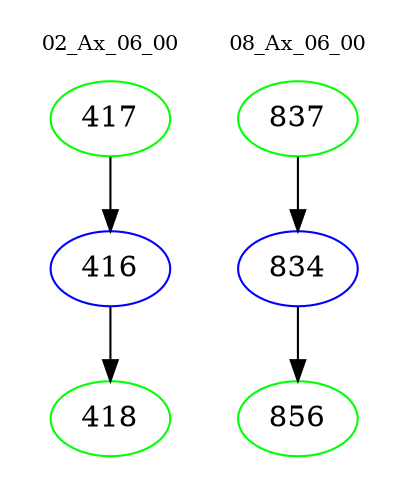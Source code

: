 digraph{
subgraph cluster_0 {
color = white
label = "02_Ax_06_00";
fontsize=10;
T0_417 [label="417", color="green"]
T0_417 -> T0_416 [color="black"]
T0_416 [label="416", color="blue"]
T0_416 -> T0_418 [color="black"]
T0_418 [label="418", color="green"]
}
subgraph cluster_1 {
color = white
label = "08_Ax_06_00";
fontsize=10;
T1_837 [label="837", color="green"]
T1_837 -> T1_834 [color="black"]
T1_834 [label="834", color="blue"]
T1_834 -> T1_856 [color="black"]
T1_856 [label="856", color="green"]
}
}
